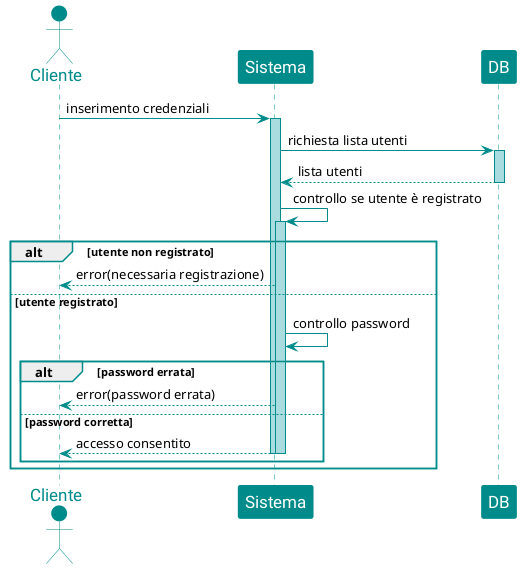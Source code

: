 @startuml
skinparam sequence {
	ArrowColor Darkcyan
	ActorBorderColor Darkcyan
	LifeLineBorderColor Darkcyan
	LifeLineBackgroundColor #A9DCDF

	ParticipantBorderColor Darkcyan
	ParticipantBackgroundColor Darkcyan
	ParticipantFontName Roboto
	ParticipantFontSize 17
	ParticipantFontColor white

	ActorBackgroundColor Darkcyan
	ActorFontColor Darkcyan
	ActorFontSize 17
	ActorFontName Roboto

}
skinparam shadowing false
skinparam SequenceGroupBorderColor Darkcyan

actor Cliente

    Cliente -> Sistema : inserimento credenziali
    activate Sistema

    Sistema -> DB : richiesta lista utenti
    activate DB
    DB --> Sistema : lista utenti
    deactivate DB

    Sistema -> Sistema : controllo se utente è registrato
    activate Sistema

    alt utente non registrato
        Sistema --> Cliente: error(necessaria registrazione)

    else utente registrato
        Sistema -> Sistema: controllo password
        alt password errata
            Sistema --> Cliente : error(password errata)
        else password corretta
                    Sistema --> Cliente : accesso consentito
            deactivate Sistema
        deactivate Sistema
        end
    end



deactivate Sistema


@enduml